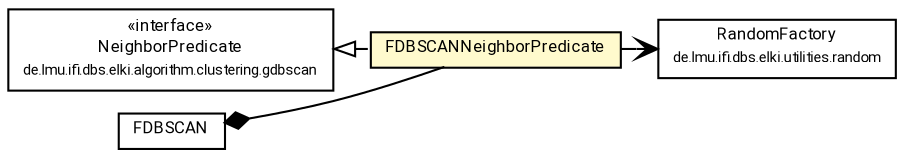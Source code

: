 #!/usr/local/bin/dot
#
# Class diagram 
# Generated by UMLGraph version R5_7_2-60-g0e99a6 (http://www.spinellis.gr/umlgraph/)
#

digraph G {
	graph [fontnames="svg"]
	edge [fontname="Roboto",fontsize=7,labelfontname="Roboto",labelfontsize=7,color="black"];
	node [fontname="Roboto",fontcolor="black",fontsize=8,shape=plaintext,margin=0,width=0,height=0];
	nodesep=0.15;
	ranksep=0.25;
	rankdir=LR;
	// de.lmu.ifi.dbs.elki.algorithm.clustering.gdbscan.NeighborPredicate<T>
	c4201503 [label=<<table title="de.lmu.ifi.dbs.elki.algorithm.clustering.gdbscan.NeighborPredicate" border="0" cellborder="1" cellspacing="0" cellpadding="2" href="../gdbscan/NeighborPredicate.html" target="_parent">
		<tr><td><table border="0" cellspacing="0" cellpadding="1">
		<tr><td align="center" balign="center"> &#171;interface&#187; </td></tr>
		<tr><td align="center" balign="center"> <font face="Roboto">NeighborPredicate</font> </td></tr>
		<tr><td align="center" balign="center"> <font face="Roboto" point-size="7.0">de.lmu.ifi.dbs.elki.algorithm.clustering.gdbscan</font> </td></tr>
		</table></td></tr>
		</table>>, URL="../gdbscan/NeighborPredicate.html"];
	// de.lmu.ifi.dbs.elki.utilities.random.RandomFactory
	c4202497 [label=<<table title="de.lmu.ifi.dbs.elki.utilities.random.RandomFactory" border="0" cellborder="1" cellspacing="0" cellpadding="2" href="../../../utilities/random/RandomFactory.html" target="_parent">
		<tr><td><table border="0" cellspacing="0" cellpadding="1">
		<tr><td align="center" balign="center"> <font face="Roboto">RandomFactory</font> </td></tr>
		<tr><td align="center" balign="center"> <font face="Roboto" point-size="7.0">de.lmu.ifi.dbs.elki.utilities.random</font> </td></tr>
		</table></td></tr>
		</table>>, URL="../../../utilities/random/RandomFactory.html"];
	// de.lmu.ifi.dbs.elki.algorithm.clustering.uncertain.FDBSCAN
	c4203730 [label=<<table title="de.lmu.ifi.dbs.elki.algorithm.clustering.uncertain.FDBSCAN" border="0" cellborder="1" cellspacing="0" cellpadding="2" href="FDBSCAN.html" target="_parent">
		<tr><td><table border="0" cellspacing="0" cellpadding="1">
		<tr><td align="center" balign="center"> <font face="Roboto">FDBSCAN</font> </td></tr>
		</table></td></tr>
		</table>>, URL="FDBSCAN.html"];
	// de.lmu.ifi.dbs.elki.algorithm.clustering.uncertain.FDBSCANNeighborPredicate
	c4203738 [label=<<table title="de.lmu.ifi.dbs.elki.algorithm.clustering.uncertain.FDBSCANNeighborPredicate" border="0" cellborder="1" cellspacing="0" cellpadding="2" bgcolor="lemonChiffon" href="FDBSCANNeighborPredicate.html" target="_parent">
		<tr><td><table border="0" cellspacing="0" cellpadding="1">
		<tr><td align="center" balign="center"> <font face="Roboto">FDBSCANNeighborPredicate</font> </td></tr>
		</table></td></tr>
		</table>>, URL="FDBSCANNeighborPredicate.html"];
	// de.lmu.ifi.dbs.elki.algorithm.clustering.uncertain.FDBSCAN composed de.lmu.ifi.dbs.elki.algorithm.clustering.uncertain.FDBSCANNeighborPredicate
	c4203730 -> c4203738 [arrowhead=none,arrowtail=diamond,dir=back,weight=6];
	// de.lmu.ifi.dbs.elki.algorithm.clustering.uncertain.FDBSCANNeighborPredicate implements de.lmu.ifi.dbs.elki.algorithm.clustering.gdbscan.NeighborPredicate<T>
	c4201503 -> c4203738 [arrowtail=empty,style=dashed,dir=back,weight=9];
	// de.lmu.ifi.dbs.elki.algorithm.clustering.uncertain.FDBSCANNeighborPredicate navassoc de.lmu.ifi.dbs.elki.utilities.random.RandomFactory
	c4203738 -> c4202497 [arrowhead=open,weight=1];
}

